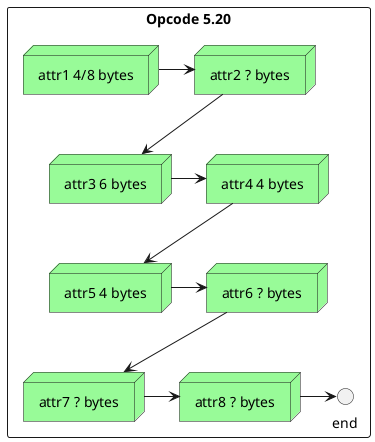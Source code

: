 @startuml OpCode0520

rectangle "Opcode 5.20" as n_3 {
    node "attr1 4/8 bytes" as n_3_1 #palegreen
    node "attr2 ? bytes" as n_3_2 #palegreen
    node "attr3 6 bytes" as n_3_3 #palegreen
    node "attr4 4 bytes" as n_3_4 #palegreen
    node "attr5 4 bytes" as n_3_5 #palegreen
    node "attr6 ? bytes" as n_3_6 #palegreen
    node "attr7 ? bytes" as n_3_7 #palegreen
    node "attr8 ? bytes" as n_3_8 #palegreen
    circle end as n_3_0

    n_3_1 -> n_3_2
    n_3_2 --> n_3_3
    n_3_3 -> n_3_4
    n_3_4 --> n_3_5
    n_3_5 -> n_3_6
    n_3_6 --> n_3_7
    n_3_7 -> n_3_8
    n_3_8 -> n_3_0
}

@enduml

